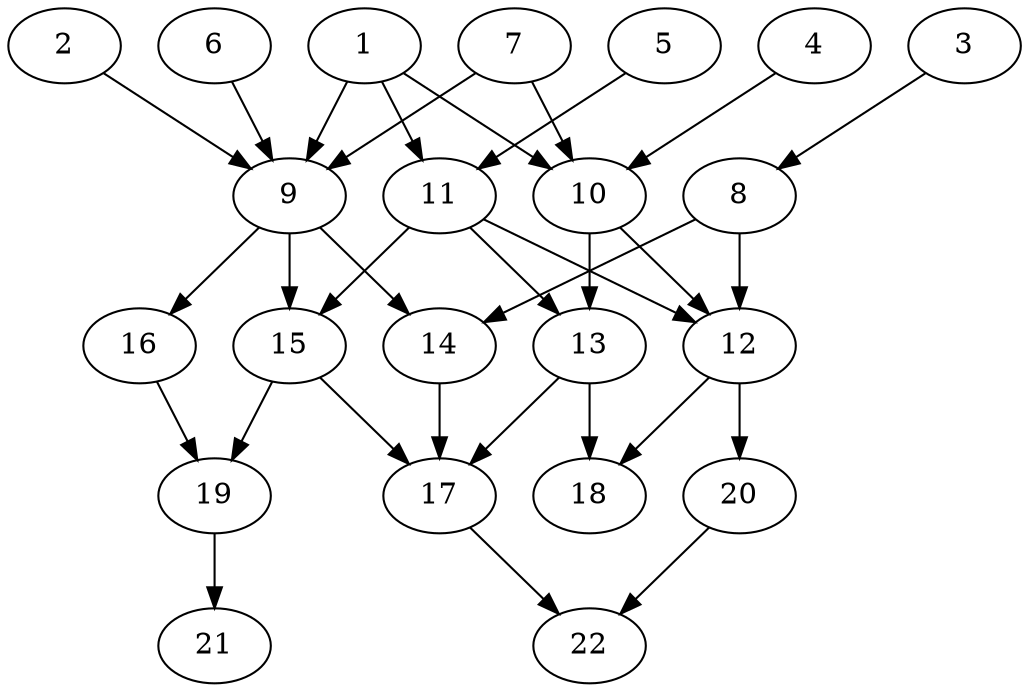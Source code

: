 // DAG (tier=2-normal, mode=data, n=22, ccr=0.446, fat=0.561, density=0.533, regular=0.421, jump=0.189, mindata=2097152, maxdata=16777216)
// DAG automatically generated by daggen at Sun Aug 24 16:33:33 2025
// /home/ermia/Project/Environments/daggen/bin/daggen --dot --ccr 0.446 --fat 0.561 --regular 0.421 --density 0.533 --jump 0.189 --mindata 2097152 --maxdata 16777216 -n 22 
digraph G {
  1 [size="2151050251405168128", alpha="0.11", expect_size="1075525125702584064"]
  1 -> 9 [size ="878578812059648"]
  1 -> 10 [size ="878578812059648"]
  1 -> 11 [size ="878578812059648"]
  2 [size="112796772596482688", alpha="0.13", expect_size="56398386298241344"]
  2 -> 9 [size ="2003159400579072"]
  3 [size="511508637269622784000", alpha="0.11", expect_size="255754318634811392000"]
  3 -> 8 [size ="511672372428800"]
  4 [size="4692412719805400064", alpha="0.01", expect_size="2346206359902700032"]
  4 -> 10 [size ="2070606426144768"]
  5 [size="3820108024939601199104", alpha="0.07", expect_size="1910054012469800599552"]
  5 -> 11 [size ="1954971436187648"]
  6 [size="298456499222894016", alpha="0.15", expect_size="149228249611447008"]
  6 -> 9 [size ="121705959784448"]
  7 [size="152901051611246231552", alpha="0.14", expect_size="76450525805623115776"]
  7 -> 9 [size ="228751333916672"]
  7 -> 10 [size ="228751333916672"]
  8 [size="13911779428443976", alpha="0.06", expect_size="6955889714221988"]
  8 -> 12 [size ="1338972462645248"]
  8 -> 14 [size ="1338972462645248"]
  9 [size="53966212528019024", alpha="0.15", expect_size="26983106264009512"]
  9 -> 14 [size ="1655696479223808"]
  9 -> 15 [size ="1655696479223808"]
  9 -> 16 [size ="1655696479223808"]
  10 [size="556183414269754368", alpha="0.14", expect_size="278091707134877184"]
  10 -> 12 [size ="340918272000000"]
  10 -> 13 [size ="340918272000000"]
  11 [size="3220448502883385856", alpha="0.19", expect_size="1610224251441692928"]
  11 -> 12 [size ="2250975255461888"]
  11 -> 13 [size ="2250975255461888"]
  11 -> 15 [size ="2250975255461888"]
  12 [size="164672935364294112", alpha="0.00", expect_size="82336467682147056"]
  12 -> 18 [size ="94873218711552"]
  12 -> 20 [size ="94873218711552"]
  13 [size="3441230004867508736", alpha="0.02", expect_size="1720615002433754368"]
  13 -> 17 [size ="2160657126391808"]
  13 -> 18 [size ="2160657126391808"]
  14 [size="8202097328376870", alpha="0.11", expect_size="4101048664188435"]
  14 -> 17 [size ="349636644569088"]
  15 [size="581691051601184161792", alpha="0.03", expect_size="290845525800592080896"]
  15 -> 17 [size ="557465817055232"]
  15 -> 19 [size ="557465817055232"]
  16 [size="1279929810269186818048", alpha="0.09", expect_size="639964905134593409024"]
  16 -> 19 [size ="943077585846272"]
  17 [size="695274985979070848", alpha="0.15", expect_size="347637492989535424"]
  17 -> 22 [size ="595711368364032"]
  18 [size="3175196534097036800", alpha="0.16", expect_size="1587598267048518400"]
  19 [size="11185561037539639296", alpha="0.02", expect_size="5592780518769819648"]
  19 -> 21 [size ="40012452200448"]
  20 [size="264035970272198656000", alpha="0.05", expect_size="132017985136099328000"]
  20 -> 22 [size ="329254751436800"]
  21 [size="6828772543480701", alpha="0.10", expect_size="3414386271740350"]
  22 [size="1367068785342308096", alpha="0.03", expect_size="683534392671154048"]
}